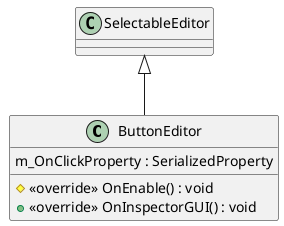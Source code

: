 @startuml
class ButtonEditor {
    m_OnClickProperty : SerializedProperty
    # <<override>> OnEnable() : void
    + <<override>> OnInspectorGUI() : void
}
SelectableEditor <|-- ButtonEditor
@enduml
